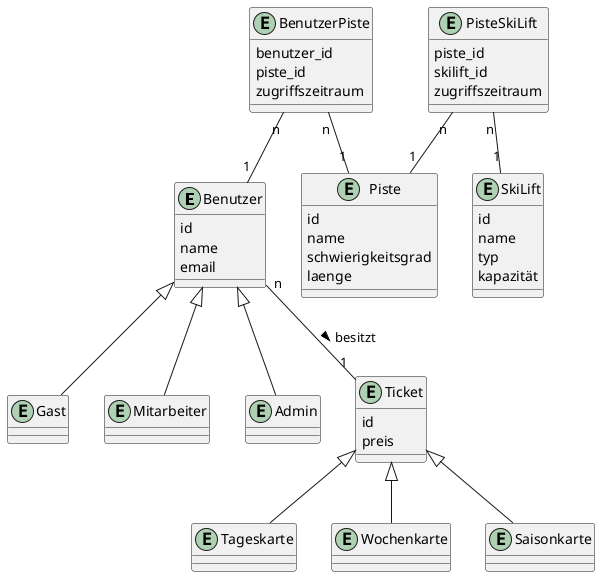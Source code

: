 @startuml

entity Benutzer {
    id
    name
    email
}

entity Gast {}
entity Mitarbeiter {}
entity Admin {}

Benutzer <|-- Gast
Benutzer <|-- Mitarbeiter
Benutzer <|-- Admin

entity Ticket {
    id
    preis
}

entity Tageskarte {}
entity Wochenkarte {}
entity Saisonkarte {}

Ticket <|-- Tageskarte
Ticket <|-- Wochenkarte
Ticket <|-- Saisonkarte

entity Piste {
    id
    name
    schwierigkeitsgrad
    laenge
}

entity SkiLift {
    id
    name
    typ
    kapazität
}

entity BenutzerPiste {
    benutzer_id
    piste_id
    zugriffszeitraum
}

entity PisteSkiLift {
    piste_id
    skilift_id
    zugriffszeitraum
}

Benutzer "n" -- "1" Ticket : besitzt >

PisteSkiLift "n" -- "1" Piste
PisteSkiLift "n" -- "1" SkiLift
BenutzerPiste "n" -- "1" Benutzer
BenutzerPiste "n" -- "1" Piste

@enduml
